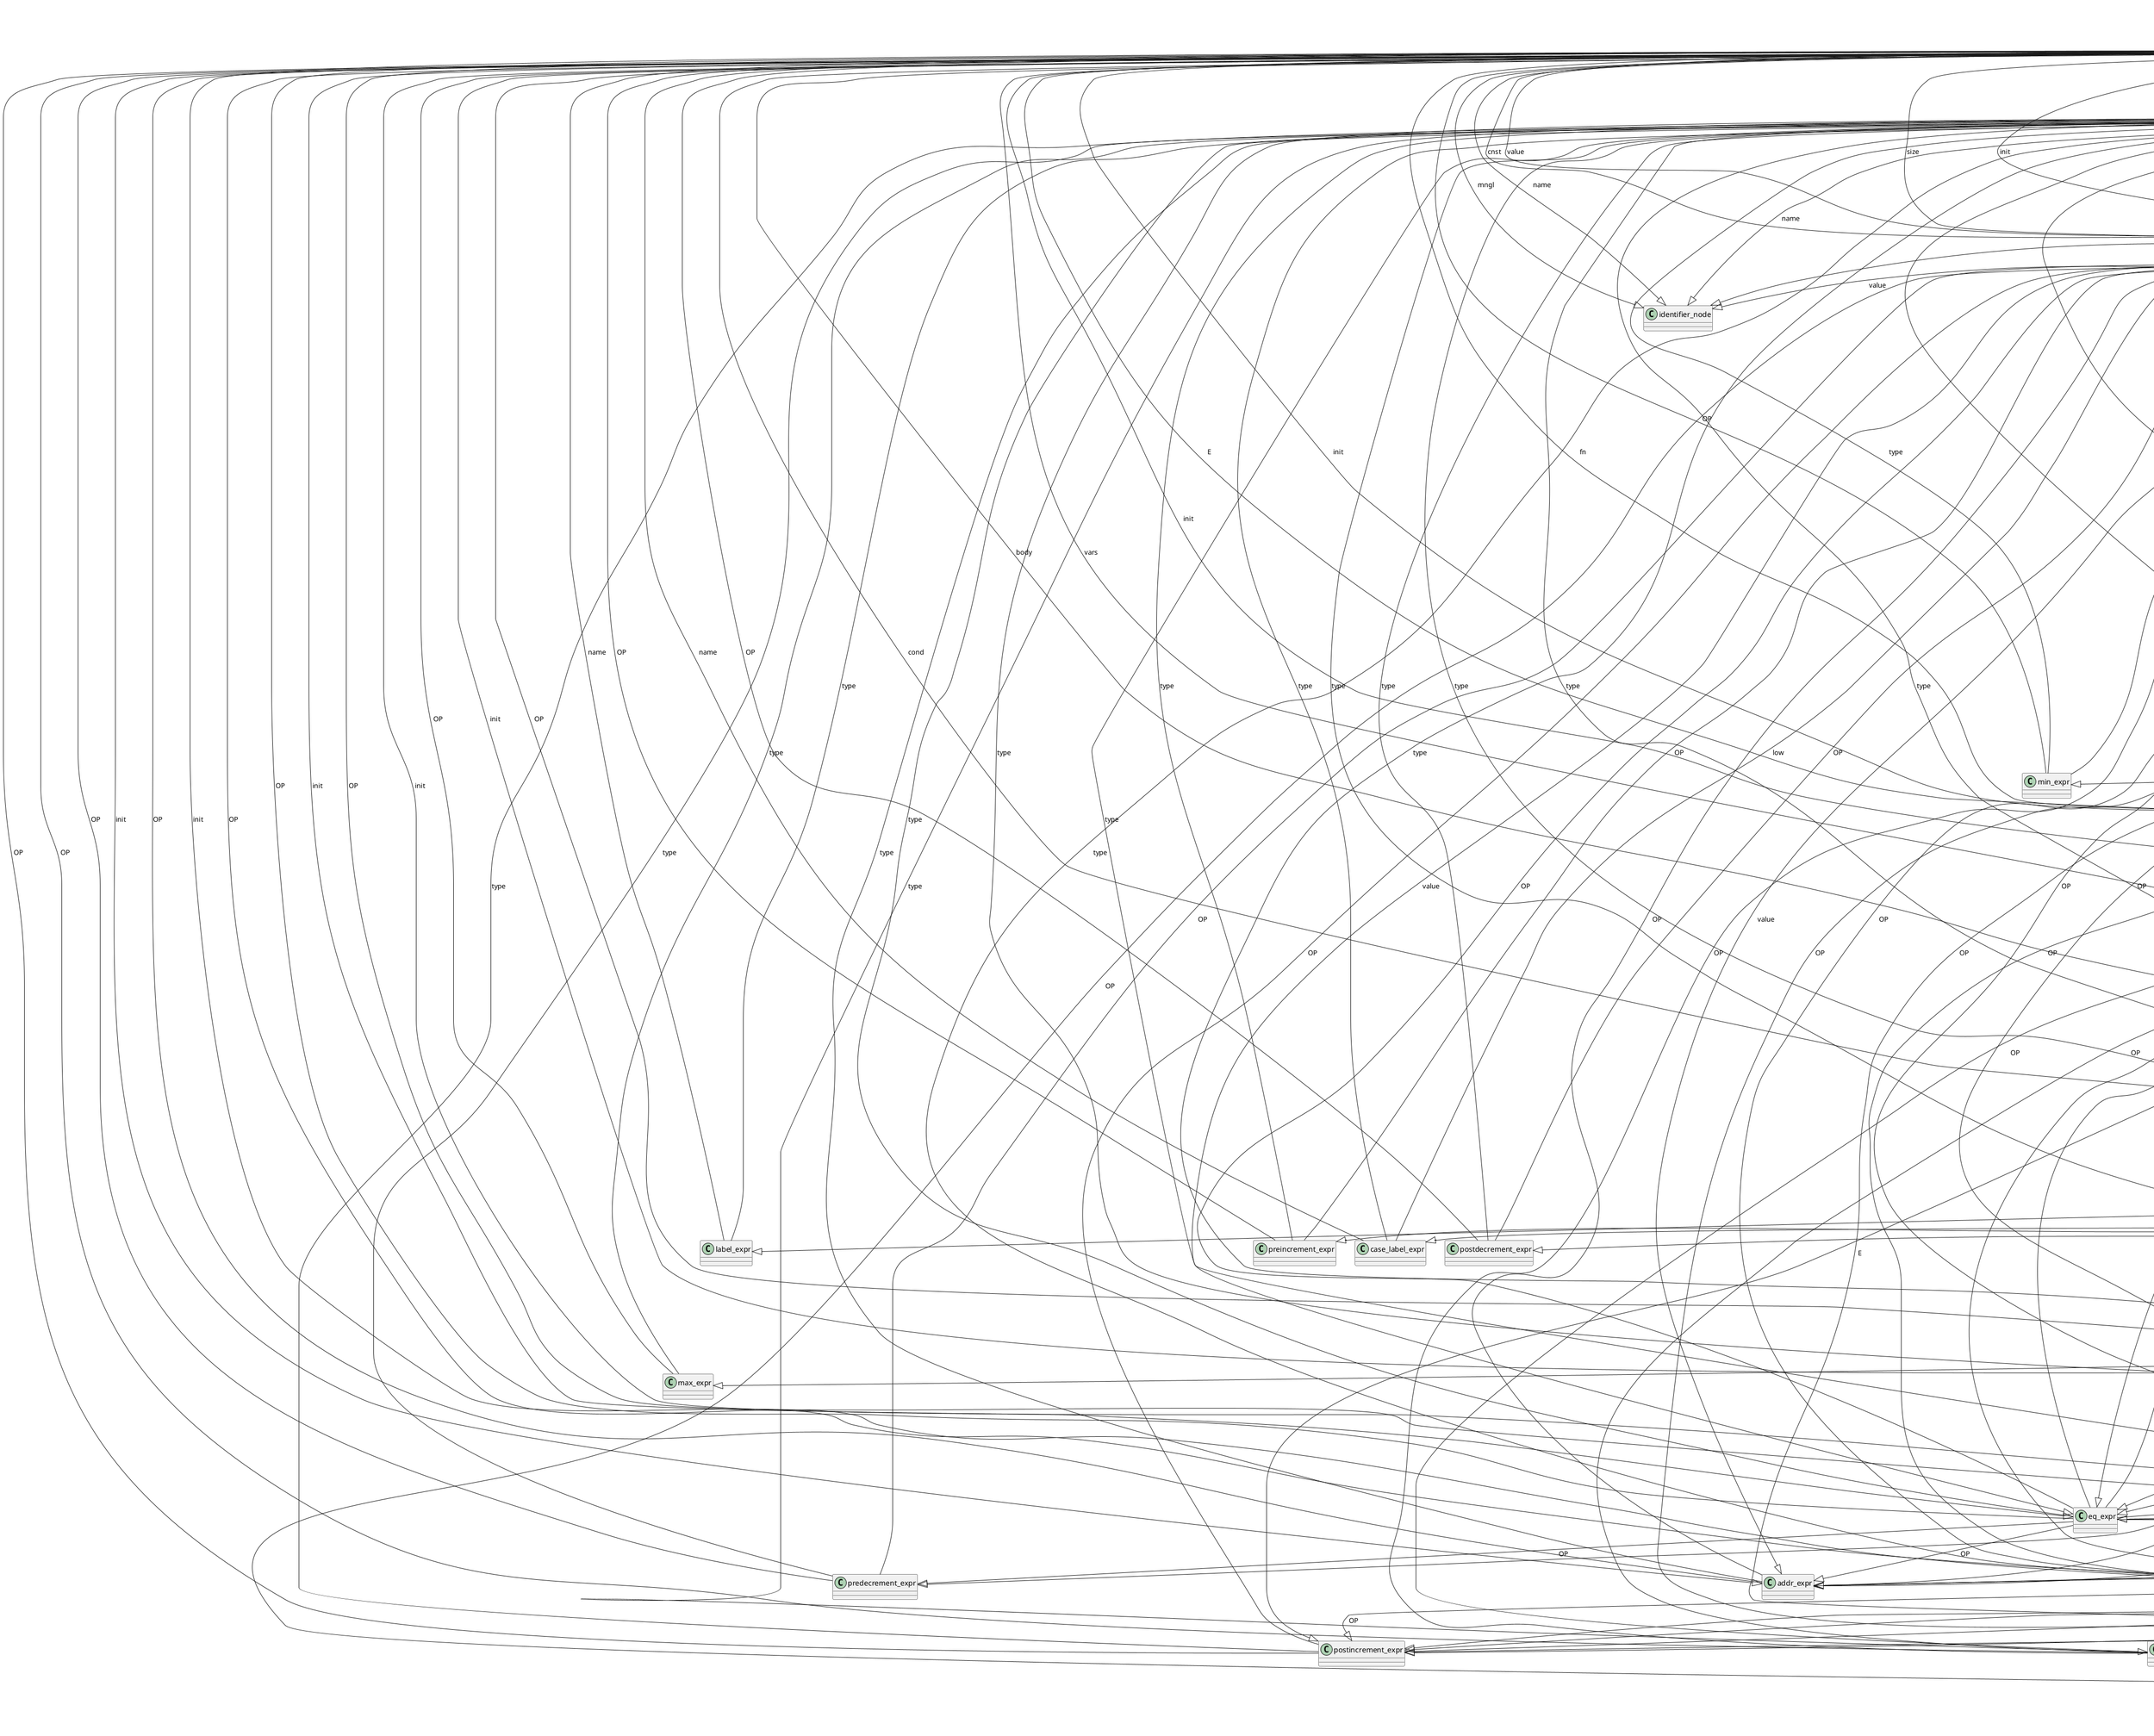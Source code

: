 @startuml
decl	 --|> 	identifier_node	 : 	name
decl	 --|> 	type	 : 	type
decl	 --|> 	decl	 : 	chain
type	 --|> 	decl	 : 	name
type	 --|> 	cst	 : 	size
type	 --|> 	cst	 : 	min
type	 --|> 	cst	 : 	max
cst	 --|> 	type	 : 	type
cst	 --|> 	decl	 : 	value
type	 --|> 	identifier_node	 : 	name
cst	 --|> 	identifier_node	 : 	value
cst	 --|> 	cst	 : 	value
cst	 --|> 	type	 : 	value
type	 --|> 	type	 : 	unql
type	 --|> 	type	 : 	elts
type	 --|> 	type	 : 	domn
type	 --|> 	decl	 : 	flds
type	 --|> 	type	 : 	ptd
decl	 --|> 	type	 : 	scpe
decl	 --|> 	cst	 : 	size
decl	 --|> 	cst	 : 	bpos
decl	 --|> 	identifier_node	 : 	mngl
decl	 --|> 	decl	 : 	scpe
type	 --|> 	type	 : 	retn
type	 --|> 	tree_list	 : 	prms
tree_list	 --|> 	type	 : 	valu
tree_list	 --|> 	tree_list	 : 	chan
type	 --|> 	tree_list	 : 	csts
decl	 --|> 	cst	 : 	cnst
tree_list	 --|> 	identifier_node	 : 	purp
tree_list	 --|> 	cst	 : 	valu
cst	 --|> 	modify_expr	 : 	value
decl	 --|> 	decl	 : 	args
decl	 --|> 	bind_expr	 : 	body
decl	 --|> 	type	 : 	argt
decl	 --|> 	decl	 : 	used
bind_expr	 --|> 	type	 : 	type
bind_expr	 --|> 	return_expr	 : 	body
return_expr	 --|> 	type	 : 	type
return_expr	 --|> 	modify_expr	 : 	expr
modify_expr	 --|> 	type	 : 	type
modify_expr	 --|> 	decl	 : 	OP
modify_expr	 --|> 	nop_expr	 : 	OP
nop_expr	 --|> 	type	 : 	type
nop_expr	 --|> 	call_expr	 : 	OP
call_expr	 --|> 	type	 : 	type
call_expr	 --|> 	addr_expr	 : 	fn
call_expr	 --|> 	nop_expr	 : 	E
call_expr	 --|> 	decl	 : 	E
addr_expr	 --|> 	type	 : 	type
addr_expr	 --|> 	decl	 : 	OP
nop_expr	 --|> 	decl	 : 	OP
bind_expr	 --|> 	list	 : 	body
list	 --|> 	switch_expr	 : 	E
list	 --|> 	label_expr	 : 	E
switch_expr	 --|> 	type	 : 	type
switch_expr	 --|> 	decl	 : 	cond
switch_expr	 --|> 	list	 : 	body
label_expr	 --|> 	type	 : 	type
label_expr	 --|> 	decl	 : 	name
list	 --|> 	case_label_expr	 : 	E
list	 --|> 	modify_expr	 : 	E
list	 --|> 	goto_expr	 : 	E
list	 --|> 	asm_expr	 : 	E
list	 --|> 	call_expr	 : 	E
cst	 --|> 	bind_expr	 : 	value
modify_expr	 --|> 	call_expr	 : 	OP
case_label_expr	 --|> 	type	 : 	type
case_label_expr	 --|> 	decl	 : 	name
case_label_expr	 --|> 	cst	 : 	low
modify_expr	 --|> 	ref	 : 	OP
goto_expr	 --|> 	type	 : 	type
goto_expr	 --|> 	decl	 : 	labl
asm_expr	 --|> 	type	 : 	type
call_expr	 --|> 	cst	 : 	E
ref	 --|> 	type	 : 	type
ref	 --|> 	nop_expr	 : 	OP
modify_expr	 --|> 	ne_expr	 : 	OP
ne_expr	 --|> 	type	 : 	type
ne_expr	 --|> 	call_expr	 : 	OP
ne_expr	 --|> 	cst	 : 	OP
call_expr	 --|> 	call_expr	 : 	E
nop_expr	 --|> 	addr_expr	 : 	OP
addr_expr	 --|> 	cst	 : 	OP
list	 --|> 	cond_expr	 : 	E
list	 --|> 	return_expr	 : 	E
cond_expr	 --|> 	type	 : 	type
cond_expr	 --|> 	truth_andif_expr	 : 	OP
cond_expr	 --|> 	return_expr	 : 	OP
truth_andif_expr	 --|> 	type	 : 	type
truth_andif_expr	 --|> 	ne_expr	 : 	OP
truth_andif_expr	 --|> 	truth_orif_expr	 : 	OP
cst	 --|> 	tree_list	 : 	value
truth_orif_expr	 --|> 	type	 : 	type
truth_orif_expr	 --|> 	eq_expr	 : 	OP
truth_orif_expr	 --|> 	lt_expr	 : 	OP
eq_expr	 --|> 	type	 : 	type
eq_expr	 --|> 	call_expr	 : 	OP
eq_expr	 --|> 	cst	 : 	OP
lt_expr	 --|> 	type	 : 	type
lt_expr	 --|> 	call_expr	 : 	OP
lt_expr	 --|> 	nop_expr	 : 	OP
modify_expr	 --|> 	cond_expr	 : 	OP
cond_expr	 --|> 	ne_expr	 : 	OP
cond_expr	 --|> 	call_expr	 : 	OP
cond_expr	 --|> 	nop_expr	 : 	OP
nop_expr	 --|> 	nop_expr	 : 	OP
call_expr	 --|> 	ge_expr	 : 	E
nop_expr	 --|> 	convert_expr	 : 	OP
nop_expr	 --|> 	modify_expr	 : 	OP
ge_expr	 --|> 	type	 : 	type
ge_expr	 --|> 	ref	 : 	OP
convert_expr	 --|> 	type	 : 	type
convert_expr	 --|> 	decl	 : 	OP
modify_expr	 --|> 	convert_expr	 : 	OP
ref	 --|> 	ref	 : 	OP
ref	 --|> 	decl	 : 	OP
ref	 --|> 	postincrement_expr	 : 	OP
cond_expr	 --|> 	gt_expr	 : 	OP
cond_expr	 --|> 	list	 : 	OP
cond_expr	 --|> 	le_expr	 : 	OP
cst	 --|> 	return_expr	 : 	value
postincrement_expr	 --|> 	type	 : 	type
postincrement_expr	 --|> 	ref	 : 	OP
postincrement_expr	 --|> 	cst	 : 	OP
gt_expr	 --|> 	type	 : 	type
gt_expr	 --|> 	call_expr	 : 	OP
gt_expr	 --|> 	cst	 : 	OP
le_expr	 --|> 	type	 : 	type
le_expr	 --|> 	call_expr	 : 	OP
le_expr	 --|> 	cst	 : 	OP
truth_andif_expr	 --|> 	le_expr	 : 	OP
truth_orif_expr	 --|> 	ne_expr	 : 	OP
ne_expr	 --|> 	bit_and_expr	 : 	OP
eq_expr	 --|> 	bit_and_expr	 : 	OP
bit_and_expr	 --|> 	type	 : 	type
bit_and_expr	 --|> 	decl	 : 	OP
bit_and_expr	 --|> 	cst	 : 	OP
bind_expr	 --|> 	call_expr	 : 	body
call_expr	 --|> 	ref	 : 	E
list	 --|> 	target_expr	 : 	E
target_expr	 --|> 	type	 : 	type
target_expr	 --|> 	decl	 : 	decl
target_expr	 --|> 	bind_expr	 : 	init
bind_expr	 --|> 	decl	 : 	vars
modify_expr	 --|> 	cst	 : 	OP
list	 --|> 	decl_expr	 : 	E
decl	 --|> 	constructor	 : 	init
decl_expr	 --|> 	type	 : 	type
convert_expr	 --|> 	call_expr	 : 	OP
addr_expr	 --|> 	ref	 : 	OP
modify_expr	 --|> 	eq_expr	 : 	OP
decl	 --|> 	ref	 : 	init
eq_expr	 --|> 	nop_expr	 : 	OP
eq_expr	 --|> 	decl	 : 	OP
nop_expr	 --|> 	ref	 : 	OP
cond_expr	 --|> 	eq_expr	 : 	OP
modify_expr	 --|> 	truth_andif_expr	 : 	OP
truth_andif_expr	 --|> 	eq_expr	 : 	OP
bind_expr	 --|> 	cond_expr	 : 	body
eq_expr	 --|> 	ref	 : 	OP
truth_andif_expr	 --|> 	truth_andif_expr	 : 	OP
ne_expr	 --|> 	ref	 : 	OP
ne_expr	 --|> 	decl	 : 	OP
cond_expr	 --|> 	modify_expr	 : 	OP
modify_expr	 --|> 	addr_expr	 : 	OP
bind_expr	 --|> 	modify_expr	 : 	body
cond_expr	 --|> 	lt_expr	 : 	OP
eq_expr	 --|> 	addr_expr	 : 	OP
decl	 --|> 	cst	 : 	init
cond_expr	 --|> 	ge_expr	 : 	OP
modify_expr	 --|> 	plus_expr	 : 	OP
ge_expr	 --|> 	nop_expr	 : 	OP
ge_expr	 --|> 	cst	 : 	OP
modify_expr	 --|> 	rshift_expr	 : 	OP
plus_expr	 --|> 	type	 : 	type
plus_expr	 --|> 	decl	 : 	OP
plus_expr	 --|> 	cst	 : 	OP
modify_expr	 --|> 	lshift_expr	 : 	OP
rshift_expr	 --|> 	type	 : 	type
rshift_expr	 --|> 	decl	 : 	OP
rshift_expr	 --|> 	cst	 : 	OP
lshift_expr	 --|> 	type	 : 	type
lshift_expr	 --|> 	decl	 : 	OP
lshift_expr	 --|> 	cst	 : 	OP
nop_expr	 --|> 	plus_expr	 : 	OP
plus_expr	 --|> 	convert_expr	 : 	OP
modify_expr	 --|> 	bit_ior_expr	 : 	OP
call_expr	 --|> 	addr_expr	 : 	E
modify_expr	 --|> 	bit_and_expr	 : 	OP
ref	 --|> 	pointer_plus_expr	 : 	OP
bit_ior_expr	 --|> 	type	 : 	type
bit_ior_expr	 --|> 	ref	 : 	OP
bit_ior_expr	 --|> 	lshift_expr	 : 	OP
decl	 --|> 	lshift_expr	 : 	init
bit_and_expr	 --|> 	ref	 : 	OP
bit_and_expr	 --|> 	bit_not_expr	 : 	OP
pointer_plus_expr	 --|> 	type	 : 	type
pointer_plus_expr	 --|> 	decl	 : 	OP
pointer_plus_expr	 --|> 	nop_expr	 : 	OP
lshift_expr	 --|> 	trunc_mod_expr	 : 	OP
decl	 --|> 	pointer_plus_expr	 : 	init
bit_not_expr	 --|> 	type	 : 	type
bit_not_expr	 --|> 	lshift_expr	 : 	OP
nop_expr	 --|> 	mult_expr	 : 	OP
trunc_mod_expr	 --|> 	type	 : 	type
trunc_mod_expr	 --|> 	decl	 : 	OP
trunc_mod_expr	 --|> 	cst	 : 	OP
bit_ior_expr	 --|> 	decl	 : 	OP
mult_expr	 --|> 	type	 : 	type
mult_expr	 --|> 	nop_expr	 : 	OP
mult_expr	 --|> 	cst	 : 	OP
modify_expr	 --|> 	bit_xor_expr	 : 	OP
nop_expr	 --|> 	save_expr	 : 	OP
bit_xor_expr	 --|> 	type	 : 	type
bit_xor_expr	 --|> 	ref	 : 	OP
bit_xor_expr	 --|> 	decl	 : 	OP
bit_not_expr	 --|> 	decl	 : 	OP
save_expr	 --|> 	type	 : 	type
save_expr	 --|> 	trunc_div_expr	 : 	OP
nop_expr	 --|> 	trunc_div_expr	 : 	OP
trunc_div_expr	 --|> 	type	 : 	type
trunc_div_expr	 --|> 	decl	 : 	OP
trunc_div_expr	 --|> 	cst	 : 	OP
nop_expr	 --|> 	postincrement_expr	 : 	OP
bit_and_expr	 --|> 	nop_expr	 : 	OP
cond_expr	 --|> 	truth_orif_expr	 : 	OP
cond_expr	 --|> 	cst	 : 	OP
nop_expr	 --|> 	rshift_expr	 : 	OP
truth_orif_expr	 --|> 	le_expr	 : 	OP
gt_expr	 --|> 	nop_expr	 : 	OP
rshift_expr	 --|> 	ref	 : 	OP
rshift_expr	 --|> 	bit_and_expr	 : 	OP
le_expr	 --|> 	decl	 : 	OP
bit_ior_expr	 --|> 	rshift_expr	 : 	OP
plus_expr	 --|> 	plus_expr	 : 	OP
bit_and_expr	 --|> 	negate_expr	 : 	OP
call_expr	 --|> 	convert_expr	 : 	E
plus_expr	 --|> 	nop_expr	 : 	OP
cond_expr	 --|> 	bind_expr	 : 	OP
negate_expr	 --|> 	type	 : 	type
negate_expr	 --|> 	decl	 : 	OP
plus_expr	 --|> 	ne_expr	 : 	OP
le_expr	 --|> 	mult_expr	 : 	OP
decl	 --|> 	mult_expr	 : 	init
list	 --|> 	bind_expr	 : 	E
list	 --|> 	predecrement_expr	 : 	E
truth_orif_expr	 --|> 	truth_orif_expr	 : 	OP
truth_orif_expr	 --|> 	gt_expr	 : 	OP
le_expr	 --|> 	bit_ior_expr	 : 	OP
mult_expr	 --|> 	decl	 : 	OP
decl	 --|> 	nop_expr	 : 	init
predecrement_expr	 --|> 	type	 : 	type
predecrement_expr	 --|> 	decl	 : 	OP
predecrement_expr	 --|> 	cst	 : 	OP
cond_expr	 --|> 	goto_expr	 : 	OP
gt_expr	 --|> 	bit_ior_expr	 : 	OP
decl	 --|> 	call_expr	 : 	init
trunc_div_expr	 --|> 	nop_expr	 : 	OP
postincrement_expr	 --|> 	decl	 : 	OP
nop_expr	 --|> 	minus_expr	 : 	OP
minus_expr	 --|> 	type	 : 	type
minus_expr	 --|> 	convert_expr	 : 	OP
minus_expr	 --|> 	nop_expr	 : 	OP
gt_expr	 --|> 	mult_expr	 : 	OP
lt_expr	 --|> 	decl	 : 	OP
lt_expr	 --|> 	cst	 : 	OP
modify_expr	 --|> 	trunc_div_expr	 : 	OP
modify_expr	 --|> 	pointer_plus_expr	 : 	OP
cond_expr	 --|> 	cond_expr	 : 	OP
trunc_div_expr	 --|> 	plus_expr	 : 	OP
call_expr	 --|> 	decl	 : 	fn
gt_expr	 --|> 	decl	 : 	OP
bind_expr	 --|> 	asm_expr	 : 	body
bind_expr	 --|> 	bind_expr	 : 	body
nop_expr	 --|> 	target_expr	 : 	OP
modify_expr	 --|> 	target_expr	 : 	OP
decl	 --|> 	decl	 : 	init
switch_expr	 --|> 	cst	 : 	cond
modify_expr	 --|> 	minus_expr	 : 	OP
call_expr	 --|> 	eq_expr	 : 	E
nop_expr	 --|> 	cst	 : 	OP
minus_expr	 --|> 	decl	 : 	OP
lt_expr	 --|> 	trunc_div_expr	 : 	OP
trunc_div_expr	 --|> 	call_expr	 : 	OP
call_expr	 --|> 	trunc_div_expr	 : 	E
minus_expr	 --|> 	ref	 : 	OP
nop_expr	 --|> 	bit_ior_expr	 : 	OP
bit_ior_expr	 --|> 	nop_expr	 : 	OP
bit_ior_expr	 --|> 	bit_ior_expr	 : 	OP
nop_expr	 --|> 	lshift_expr	 : 	OP
nop_expr	 --|> 	lrotate_expr	 : 	OP
bit_ior_expr	 --|> 	bit_and_expr	 : 	OP
rshift_expr	 --|> 	nop_expr	 : 	OP
lshift_expr	 --|> 	nop_expr	 : 	OP
lrotate_expr	 --|> 	type	 : 	type
lrotate_expr	 --|> 	nop_expr	 : 	OP
lrotate_expr	 --|> 	cst	 : 	OP
bit_and_expr	 --|> 	rshift_expr	 : 	OP
bit_and_expr	 --|> 	lshift_expr	 : 	OP
cst	 --|> 	addr_expr	 : 	value
cst	 --|> 	call_expr	 : 	value
cst	 --|> 	eq_expr	 : 	value
cst	 --|> 	ne_expr	 : 	value
convert_expr	 --|> 	ref	 : 	OP
ref	 --|> 	plus_expr	 : 	OP
plus_expr	 --|> 	mult_expr	 : 	OP
mult_expr	 --|> 	ref	 : 	OP
gt_expr	 --|> 	ref	 : 	OP
pointer_plus_expr	 --|> 	ref	 : 	OP
plus_expr	 --|> 	minus_expr	 : 	OP
cst	 --|> 	plus_expr	 : 	value
cst	 --|> 	nop_expr	 : 	value
cst	 --|> 	bit_and_expr	 : 	value
return_expr	 --|> 	call_expr	 : 	expr
call_expr	 --|> 	ref	 : 	fn
ref	 --|> 	call_expr	 : 	OP
nop_expr	 --|> 	truth_andif_expr	 : 	OP
decl	 --|> 	target_expr	 : 	init
nop_expr	 --|> 	truth_not_expr	 : 	OP
truth_not_expr	 --|> 	type	 : 	type
truth_not_expr	 --|> 	ref	 : 	OP
truth_andif_expr	 --|> 	gt_expr	 : 	OP
le_expr	 --|> 	ref	 : 	OP
lt_expr	 --|> 	ref	 : 	OP
nop_expr	 --|> 	truth_orif_expr	 : 	OP
ref	 --|> 	cst	 : 	OP
pointer_plus_expr	 --|> 	cst	 : 	OP
call_expr	 --|> 	ne_expr	 : 	E
truth_andif_expr	 --|> 	nop_expr	 : 	OP
truth_orif_expr	 --|> 	truth_andif_expr	 : 	OP
truth_not_expr	 --|> 	call_expr	 : 	OP
pointer_plus_expr	 --|> 	negate_expr	 : 	OP
negate_expr	 --|> 	nop_expr	 : 	OP
bind_expr	 --|> 	convert_expr	 : 	body
list	 --|> 	postincrement_expr	 : 	E
call_expr	 --|> 	pointer_plus_expr	 : 	E
ne_expr	 --|> 	nop_expr	 : 	OP
gt_expr	 --|> 	plus_expr	 : 	OP
lt_expr	 --|> 	minus_expr	 : 	OP
cond_expr	 --|> 	convert_expr	 : 	OP
bit_and_expr	 --|> 	plus_expr	 : 	OP
nop_expr	 --|> 	pointer_plus_expr	 : 	OP
list	 --|> 	convert_expr	 : 	E
convert_expr	 --|> 	cst	 : 	OP
plus_expr	 --|> 	ref	 : 	OP
nop_expr	 --|> 	min_expr	 : 	OP
min_expr	 --|> 	type	 : 	type
min_expr	 --|> 	decl	 : 	OP
min_expr	 --|> 	cst	 : 	OP
call_expr	 --|> 	minus_expr	 : 	E
ne_expr	 --|> 	target_expr	 : 	OP
decl	 --|> 	ne_expr	 : 	init
call_expr	 --|> 	mult_expr	 : 	E
mult_expr	 --|> 	trunc_div_expr	 : 	OP
ne_expr	 --|> 	modify_expr	 : 	OP
ne_expr	 --|> 	pointer_plus_expr	 : 	OP
modify_expr	 --|> 	modify_expr	 : 	OP
bit_and_expr	 --|> 	bit_and_expr	 : 	OP
bit_and_expr	 --|> 	cond_expr	 : 	OP
ge_expr	 --|> 	decl	 : 	OP
cond_expr	 --|> 	plus_expr	 : 	OP
plus_expr	 --|> 	lshift_expr	 : 	OP
decl	 --|> 	addr_expr	 : 	init
lshift_expr	 --|> 	bit_and_expr	 : 	OP
list	 --|> 	predict_expr	 : 	E
predict_expr	 --|> 	type	 : 	type
decl	 --|> 	cond_expr	 : 	init
ne_expr	 --|> 	save_expr	 : 	OP
decl	 --|> 	convert_expr	 : 	init
save_expr	 --|> 	ref	 : 	OP
convert_expr	 --|> 	trunc_div_expr	 : 	OP
mult_expr	 --|> 	plus_expr	 : 	OP
call_expr	 --|> 	plus_expr	 : 	E
call_expr	 --|> 	bit_and_expr	 : 	E
nop_expr	 --|> 	bit_not_expr	 : 	OP
bit_not_expr	 --|> 	ref	 : 	OP
modify_expr	 --|> 	compound_literal_expr	 : 	OP
modify_expr	 --|> 	negate_expr	 : 	OP
compound_literal_expr	 --|> 	type	 : 	type
trunc_div_expr	 --|> 	ref	 : 	OP
negate_expr	 --|> 	ref	 : 	OP
decl	 --|> 	eq_expr	 : 	init
modify_expr	 --|> 	max_expr	 : 	OP
call_expr	 --|> 	postincrement_expr	 : 	E
max_expr	 --|> 	type	 : 	type
max_expr	 --|> 	decl	 : 	OP
truth_andif_expr	 --|> 	lt_expr	 : 	OP
mult_expr	 --|> 	postincrement_expr	 : 	OP
decl	 --|> 	ge_expr	 : 	init
truth_orif_expr	 --|> 	nop_expr	 : 	OP
pointer_plus_expr	 --|> 	plus_expr	 : 	OP
list	 --|> 	postdecrement_expr	 : 	E
list	 --|> 	preincrement_expr	 : 	E
call_expr	 --|> 	cond_expr	 : 	E
postdecrement_expr	 --|> 	type	 : 	type
postdecrement_expr	 --|> 	decl	 : 	OP
postdecrement_expr	 --|> 	cst	 : 	OP
modify_expr	 --|> 	rdiv_expr	 : 	OP
preincrement_expr	 --|> 	type	 : 	type
preincrement_expr	 --|> 	decl	 : 	OP
preincrement_expr	 --|> 	cst	 : 	OP
switch_expr	 --|> 	ref	 : 	cond
plus_expr	 --|> 	call_expr	 : 	OP
list	 --|> 	compound_expr	 : 	E
le_expr	 --|> 	nop_expr	 : 	OP
modify_expr	 --|> 	mult_expr	 : 	OP
rdiv_expr	 --|> 	type	 : 	type
rdiv_expr	 --|> 	float_expr	 : 	OP
rdiv_expr	 --|> 	cst	 : 	OP
switch_expr	 --|> 	nop_expr	 : 	cond
compound_expr	 --|> 	type	 : 	type
compound_expr	 --|> 	modify_expr	 : 	OP
compound_expr	 --|> 	postincrement_expr	 : 	OP
plus_expr	 --|> 	bit_and_expr	 : 	OP
float_expr	 --|> 	type	 : 	type
float_expr	 --|> 	minus_expr	 : 	OP
truth_orif_expr	 --|> 	ge_expr	 : 	OP
compound_expr	 --|> 	save_expr	 : 	OP
cond_expr	 --|> 	compound_expr	 : 	OP
eq_expr	 --|> 	predecrement_expr	 : 	OP
decl	 --|> 	plus_expr	 : 	init
minus_expr	 --|> 	cst	 : 	OP
minus_expr	 --|> 	bit_and_expr	 : 	OP
ne_expr	 --|> 	plus_expr	 : 	OP
save_expr	 --|> 	call_expr	 : 	OP
le_expr	 --|> 	plus_expr	 : 	OP
plus_expr	 --|> 	save_expr	 : 	OP
modify_expr	 --|> 	le_expr	 : 	OP
ref	 --|> 	bit_and_expr	 : 	OP
modify_expr	 --|> 	ge_expr	 : 	OP
type	 --|> 	type	 : 	refd
@enduml
